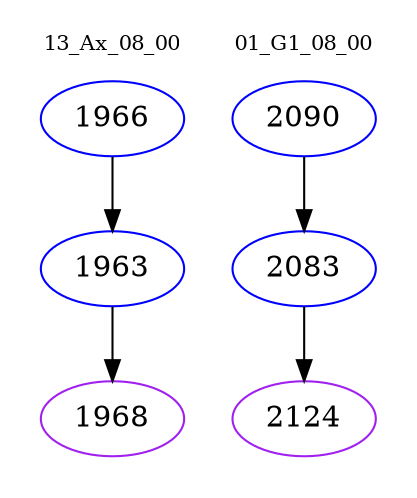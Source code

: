 digraph{
subgraph cluster_0 {
color = white
label = "13_Ax_08_00";
fontsize=10;
T0_1966 [label="1966", color="blue"]
T0_1966 -> T0_1963 [color="black"]
T0_1963 [label="1963", color="blue"]
T0_1963 -> T0_1968 [color="black"]
T0_1968 [label="1968", color="purple"]
}
subgraph cluster_1 {
color = white
label = "01_G1_08_00";
fontsize=10;
T1_2090 [label="2090", color="blue"]
T1_2090 -> T1_2083 [color="black"]
T1_2083 [label="2083", color="blue"]
T1_2083 -> T1_2124 [color="black"]
T1_2124 [label="2124", color="purple"]
}
}
